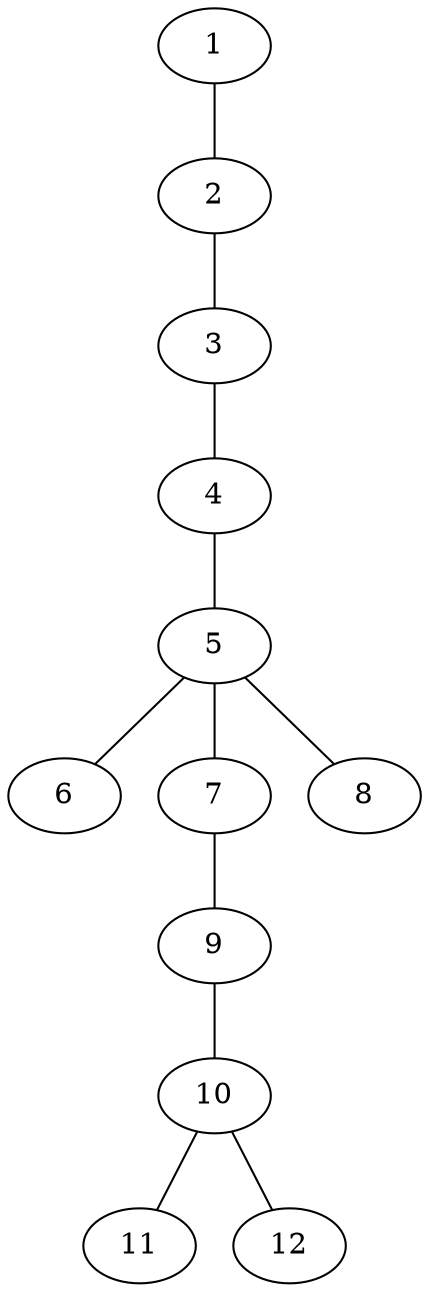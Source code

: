 graph G {
	1 -- 2
	2 -- 3
	3 -- 4
	4 -- 5
	5 -- 6
	5 -- 7
	5 -- 8
	7 -- 9
	9 -- 10
	10 -- 11
	10 -- 12
}
